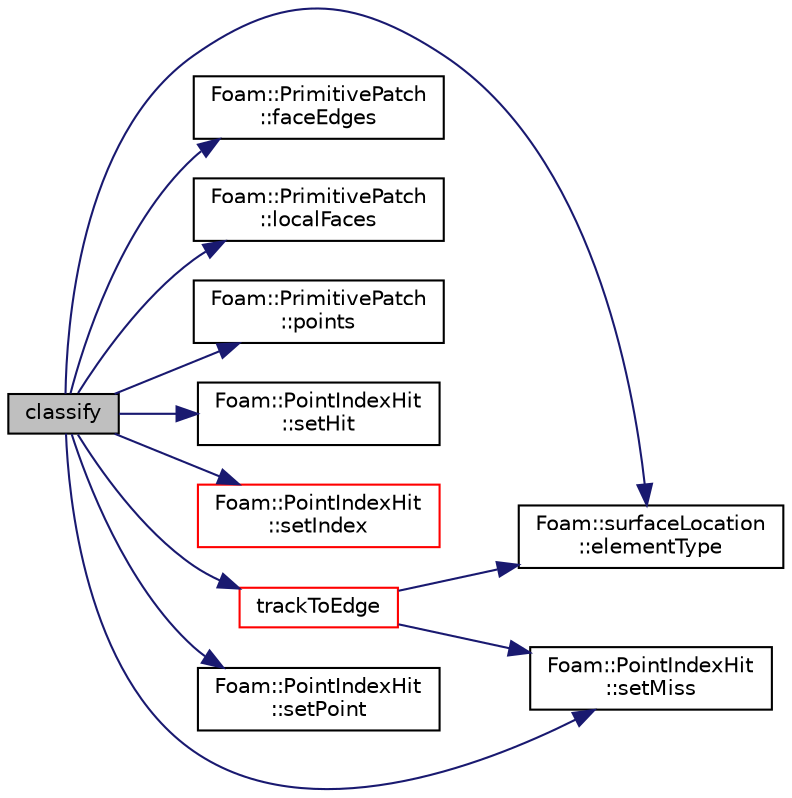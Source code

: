 digraph "classify"
{
  bgcolor="transparent";
  edge [fontname="Helvetica",fontsize="10",labelfontname="Helvetica",labelfontsize="10"];
  node [fontname="Helvetica",fontsize="10",shape=record];
  rankdir="LR";
  Node4628 [label="classify",height=0.2,width=0.4,color="black", fillcolor="grey75", style="filled", fontcolor="black"];
  Node4628 -> Node4629 [color="midnightblue",fontsize="10",style="solid",fontname="Helvetica"];
  Node4629 [label="Foam::surfaceLocation\l::elementType",height=0.2,width=0.4,color="black",URL="$a26653.html#a330a534b855e6ab71363eefb6c455014"];
  Node4628 -> Node4630 [color="midnightblue",fontsize="10",style="solid",fontname="Helvetica"];
  Node4630 [label="Foam::PrimitivePatch\l::faceEdges",height=0.2,width=0.4,color="black",URL="$a28693.html#adbfcf489a527a07c33d684834faace79",tooltip="Return face-edge addressing. "];
  Node4628 -> Node4631 [color="midnightblue",fontsize="10",style="solid",fontname="Helvetica"];
  Node4631 [label="Foam::PrimitivePatch\l::localFaces",height=0.2,width=0.4,color="black",URL="$a28693.html#aa4bd29e9c9de3d53e26aa2bf2e803c60",tooltip="Return patch faces addressing into local point list. "];
  Node4628 -> Node4632 [color="midnightblue",fontsize="10",style="solid",fontname="Helvetica"];
  Node4632 [label="Foam::PrimitivePatch\l::points",height=0.2,width=0.4,color="black",URL="$a28693.html#aa3c7d968f31c88780c663876f64ef6a6",tooltip="Return reference to global points. "];
  Node4628 -> Node4633 [color="midnightblue",fontsize="10",style="solid",fontname="Helvetica"];
  Node4633 [label="Foam::PointIndexHit\l::setHit",height=0.2,width=0.4,color="black",URL="$a28721.html#af857bf9136ee4938a5de88d60b75b706"];
  Node4628 -> Node4634 [color="midnightblue",fontsize="10",style="solid",fontname="Helvetica"];
  Node4634 [label="Foam::PointIndexHit\l::setIndex",height=0.2,width=0.4,color="red",URL="$a28721.html#af1194cc388e0880f1a5d4b21528bbff1"];
  Node4628 -> Node4636 [color="midnightblue",fontsize="10",style="solid",fontname="Helvetica"];
  Node4636 [label="Foam::PointIndexHit\l::setMiss",height=0.2,width=0.4,color="black",URL="$a28721.html#a1e37efa237c2d65dc84234313a6f84c5"];
  Node4628 -> Node4637 [color="midnightblue",fontsize="10",style="solid",fontname="Helvetica"];
  Node4637 [label="Foam::PointIndexHit\l::setPoint",height=0.2,width=0.4,color="black",URL="$a28721.html#a06197856d3e9d1625db3f88c38dc522a"];
  Node4628 -> Node4638 [color="midnightblue",fontsize="10",style="solid",fontname="Helvetica"];
  Node4638 [label="trackToEdge",height=0.2,width=0.4,color="red",URL="$a26673.html#a6d8fd04b37cd0ac3c45134c26f9ba40c",tooltip="Track on surface to get closer to point. "];
  Node4638 -> Node4636 [color="midnightblue",fontsize="10",style="solid",fontname="Helvetica"];
  Node4638 -> Node4629 [color="midnightblue",fontsize="10",style="solid",fontname="Helvetica"];
}

